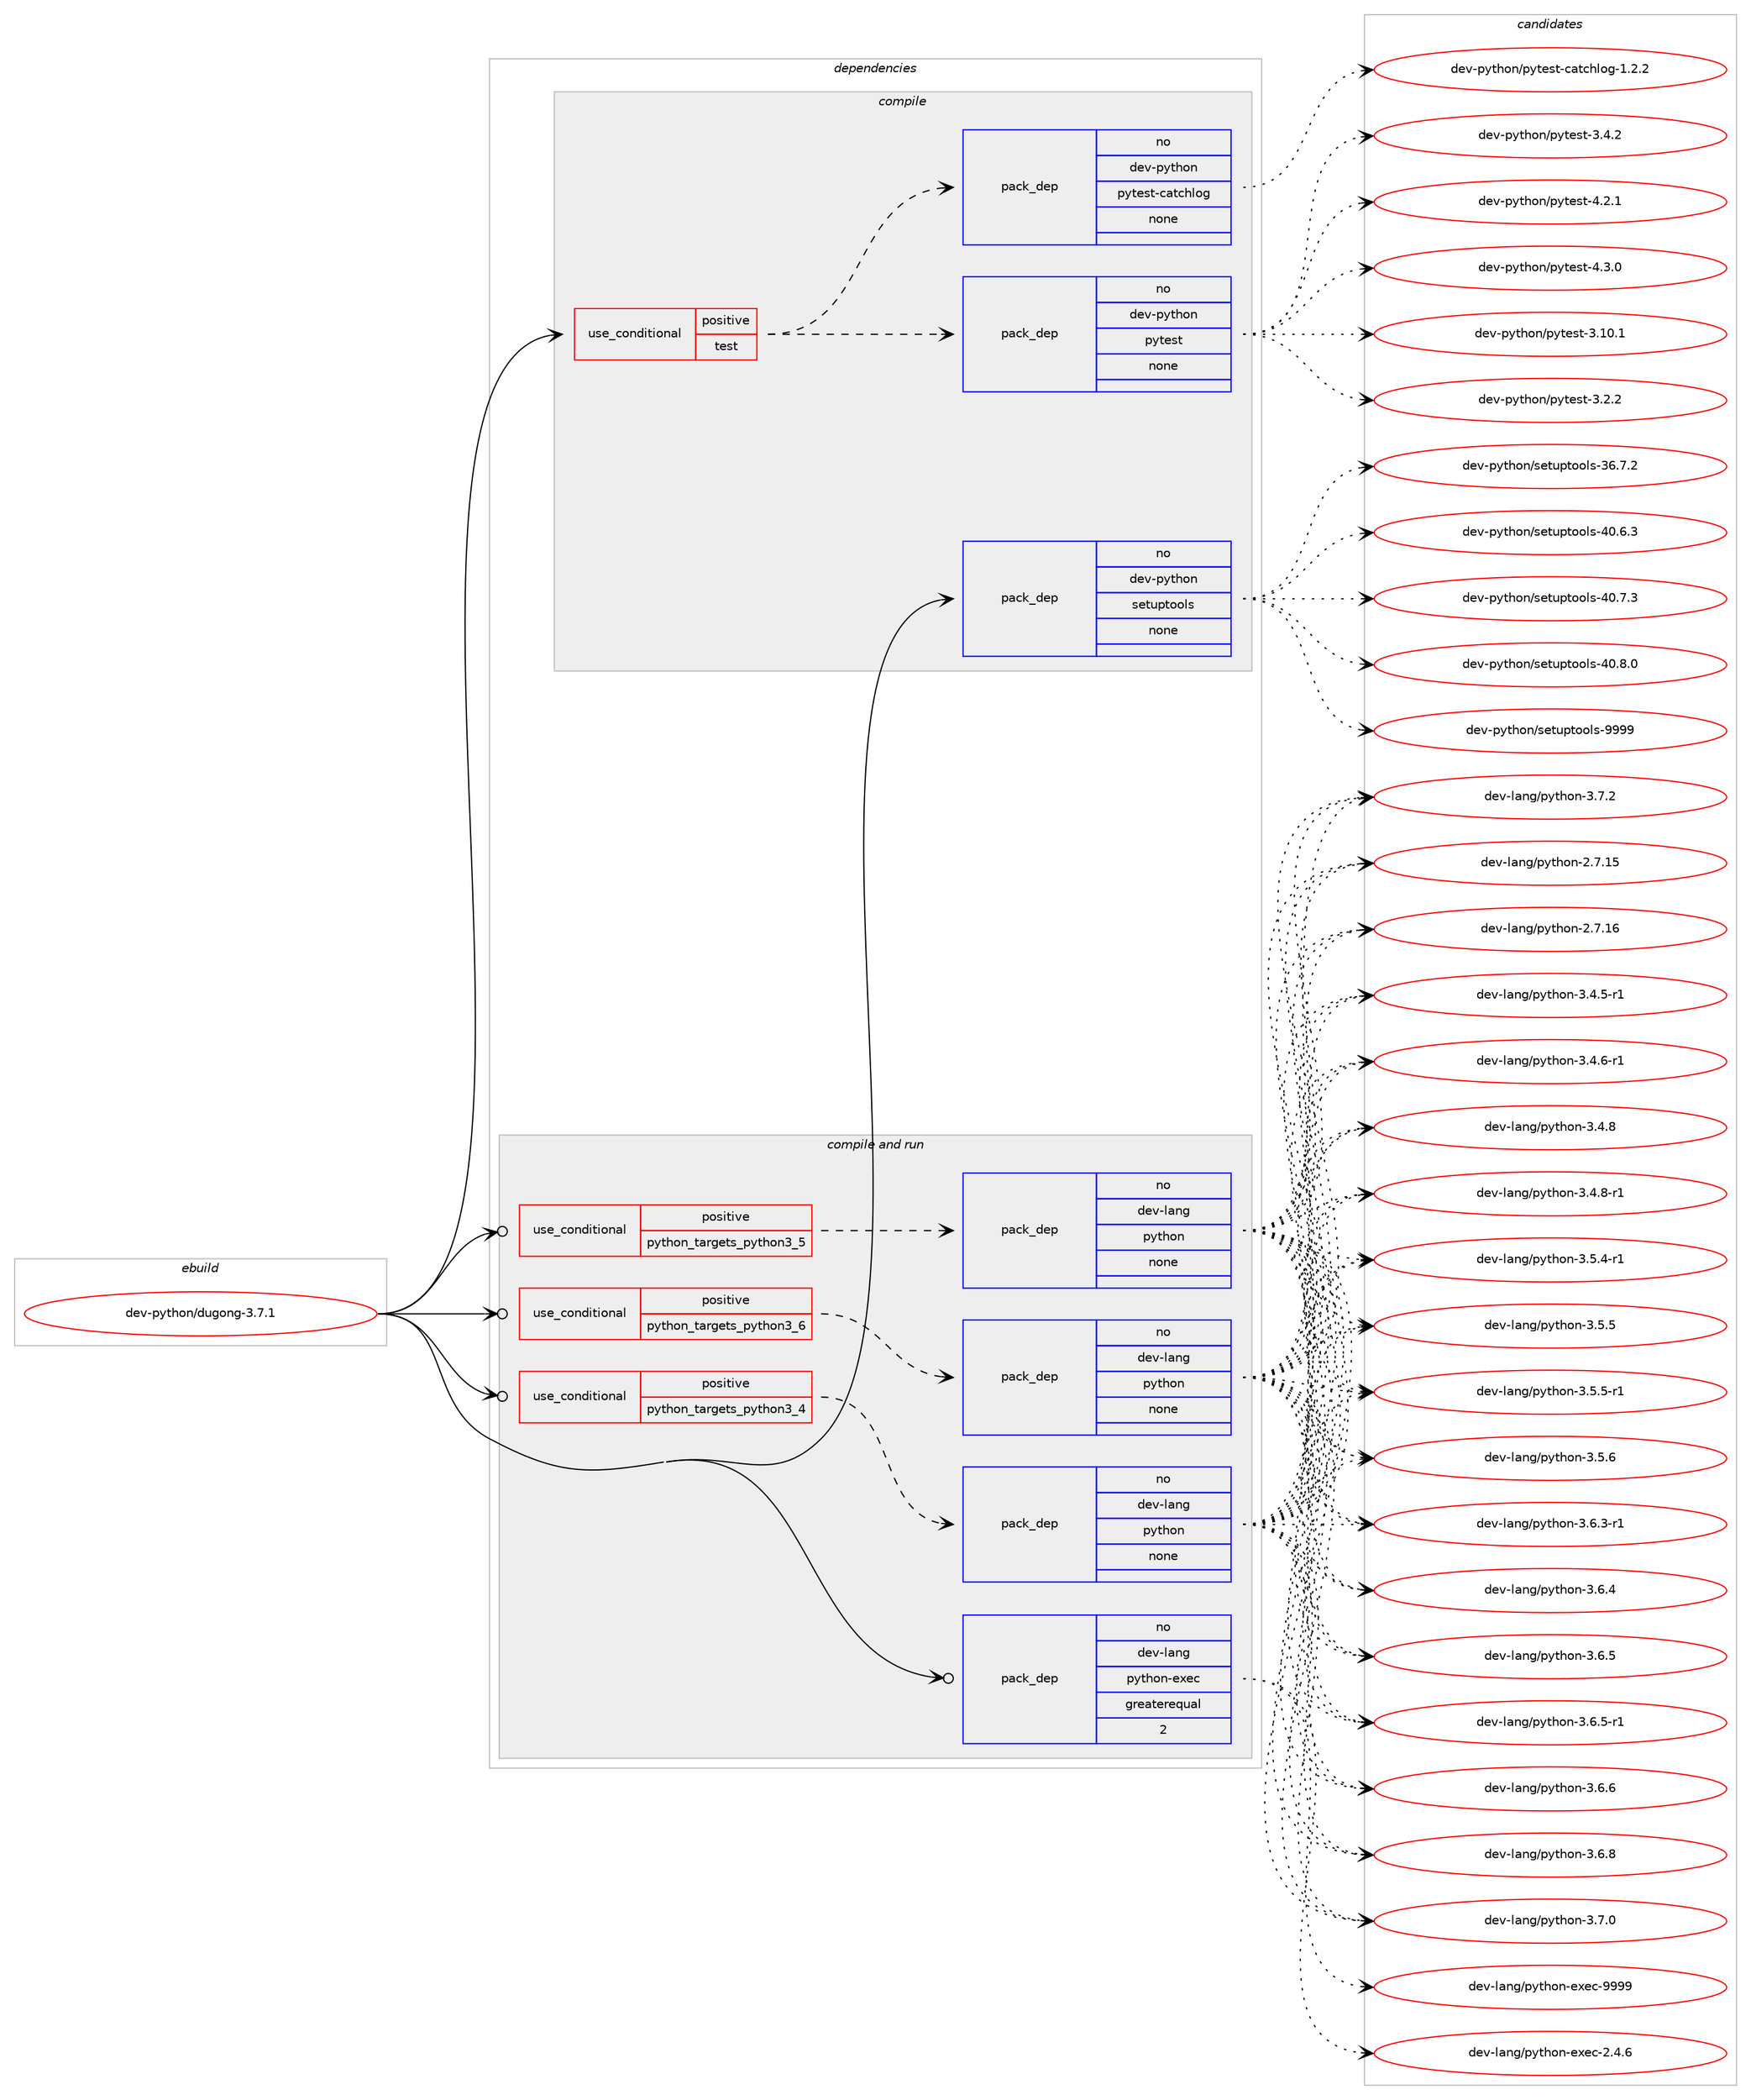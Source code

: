 digraph prolog {

# *************
# Graph options
# *************

newrank=true;
concentrate=true;
compound=true;
graph [rankdir=LR,fontname=Helvetica,fontsize=10,ranksep=1.5];#, ranksep=2.5, nodesep=0.2];
edge  [arrowhead=vee];
node  [fontname=Helvetica,fontsize=10];

# **********
# The ebuild
# **********

subgraph cluster_leftcol {
color=gray;
rank=same;
label=<<i>ebuild</i>>;
id [label="dev-python/dugong-3.7.1", color=red, width=4, href="../dev-python/dugong-3.7.1.svg"];
}

# ****************
# The dependencies
# ****************

subgraph cluster_midcol {
color=gray;
label=<<i>dependencies</i>>;
subgraph cluster_compile {
fillcolor="#eeeeee";
style=filled;
label=<<i>compile</i>>;
subgraph cond373712 {
dependency1407266 [label=<<TABLE BORDER="0" CELLBORDER="1" CELLSPACING="0" CELLPADDING="4"><TR><TD ROWSPAN="3" CELLPADDING="10">use_conditional</TD></TR><TR><TD>positive</TD></TR><TR><TD>test</TD></TR></TABLE>>, shape=none, color=red];
subgraph pack1010298 {
dependency1407267 [label=<<TABLE BORDER="0" CELLBORDER="1" CELLSPACING="0" CELLPADDING="4" WIDTH="220"><TR><TD ROWSPAN="6" CELLPADDING="30">pack_dep</TD></TR><TR><TD WIDTH="110">no</TD></TR><TR><TD>dev-python</TD></TR><TR><TD>pytest</TD></TR><TR><TD>none</TD></TR><TR><TD></TD></TR></TABLE>>, shape=none, color=blue];
}
dependency1407266:e -> dependency1407267:w [weight=20,style="dashed",arrowhead="vee"];
subgraph pack1010299 {
dependency1407268 [label=<<TABLE BORDER="0" CELLBORDER="1" CELLSPACING="0" CELLPADDING="4" WIDTH="220"><TR><TD ROWSPAN="6" CELLPADDING="30">pack_dep</TD></TR><TR><TD WIDTH="110">no</TD></TR><TR><TD>dev-python</TD></TR><TR><TD>pytest-catchlog</TD></TR><TR><TD>none</TD></TR><TR><TD></TD></TR></TABLE>>, shape=none, color=blue];
}
dependency1407266:e -> dependency1407268:w [weight=20,style="dashed",arrowhead="vee"];
}
id:e -> dependency1407266:w [weight=20,style="solid",arrowhead="vee"];
subgraph pack1010300 {
dependency1407269 [label=<<TABLE BORDER="0" CELLBORDER="1" CELLSPACING="0" CELLPADDING="4" WIDTH="220"><TR><TD ROWSPAN="6" CELLPADDING="30">pack_dep</TD></TR><TR><TD WIDTH="110">no</TD></TR><TR><TD>dev-python</TD></TR><TR><TD>setuptools</TD></TR><TR><TD>none</TD></TR><TR><TD></TD></TR></TABLE>>, shape=none, color=blue];
}
id:e -> dependency1407269:w [weight=20,style="solid",arrowhead="vee"];
}
subgraph cluster_compileandrun {
fillcolor="#eeeeee";
style=filled;
label=<<i>compile and run</i>>;
subgraph cond373713 {
dependency1407270 [label=<<TABLE BORDER="0" CELLBORDER="1" CELLSPACING="0" CELLPADDING="4"><TR><TD ROWSPAN="3" CELLPADDING="10">use_conditional</TD></TR><TR><TD>positive</TD></TR><TR><TD>python_targets_python3_4</TD></TR></TABLE>>, shape=none, color=red];
subgraph pack1010301 {
dependency1407271 [label=<<TABLE BORDER="0" CELLBORDER="1" CELLSPACING="0" CELLPADDING="4" WIDTH="220"><TR><TD ROWSPAN="6" CELLPADDING="30">pack_dep</TD></TR><TR><TD WIDTH="110">no</TD></TR><TR><TD>dev-lang</TD></TR><TR><TD>python</TD></TR><TR><TD>none</TD></TR><TR><TD></TD></TR></TABLE>>, shape=none, color=blue];
}
dependency1407270:e -> dependency1407271:w [weight=20,style="dashed",arrowhead="vee"];
}
id:e -> dependency1407270:w [weight=20,style="solid",arrowhead="odotvee"];
subgraph cond373714 {
dependency1407272 [label=<<TABLE BORDER="0" CELLBORDER="1" CELLSPACING="0" CELLPADDING="4"><TR><TD ROWSPAN="3" CELLPADDING="10">use_conditional</TD></TR><TR><TD>positive</TD></TR><TR><TD>python_targets_python3_5</TD></TR></TABLE>>, shape=none, color=red];
subgraph pack1010302 {
dependency1407273 [label=<<TABLE BORDER="0" CELLBORDER="1" CELLSPACING="0" CELLPADDING="4" WIDTH="220"><TR><TD ROWSPAN="6" CELLPADDING="30">pack_dep</TD></TR><TR><TD WIDTH="110">no</TD></TR><TR><TD>dev-lang</TD></TR><TR><TD>python</TD></TR><TR><TD>none</TD></TR><TR><TD></TD></TR></TABLE>>, shape=none, color=blue];
}
dependency1407272:e -> dependency1407273:w [weight=20,style="dashed",arrowhead="vee"];
}
id:e -> dependency1407272:w [weight=20,style="solid",arrowhead="odotvee"];
subgraph cond373715 {
dependency1407274 [label=<<TABLE BORDER="0" CELLBORDER="1" CELLSPACING="0" CELLPADDING="4"><TR><TD ROWSPAN="3" CELLPADDING="10">use_conditional</TD></TR><TR><TD>positive</TD></TR><TR><TD>python_targets_python3_6</TD></TR></TABLE>>, shape=none, color=red];
subgraph pack1010303 {
dependency1407275 [label=<<TABLE BORDER="0" CELLBORDER="1" CELLSPACING="0" CELLPADDING="4" WIDTH="220"><TR><TD ROWSPAN="6" CELLPADDING="30">pack_dep</TD></TR><TR><TD WIDTH="110">no</TD></TR><TR><TD>dev-lang</TD></TR><TR><TD>python</TD></TR><TR><TD>none</TD></TR><TR><TD></TD></TR></TABLE>>, shape=none, color=blue];
}
dependency1407274:e -> dependency1407275:w [weight=20,style="dashed",arrowhead="vee"];
}
id:e -> dependency1407274:w [weight=20,style="solid",arrowhead="odotvee"];
subgraph pack1010304 {
dependency1407276 [label=<<TABLE BORDER="0" CELLBORDER="1" CELLSPACING="0" CELLPADDING="4" WIDTH="220"><TR><TD ROWSPAN="6" CELLPADDING="30">pack_dep</TD></TR><TR><TD WIDTH="110">no</TD></TR><TR><TD>dev-lang</TD></TR><TR><TD>python-exec</TD></TR><TR><TD>greaterequal</TD></TR><TR><TD>2</TD></TR></TABLE>>, shape=none, color=blue];
}
id:e -> dependency1407276:w [weight=20,style="solid",arrowhead="odotvee"];
}
subgraph cluster_run {
fillcolor="#eeeeee";
style=filled;
label=<<i>run</i>>;
}
}

# **************
# The candidates
# **************

subgraph cluster_choices {
rank=same;
color=gray;
label=<<i>candidates</i>>;

subgraph choice1010298 {
color=black;
nodesep=1;
choice100101118451121211161041111104711212111610111511645514649484649 [label="dev-python/pytest-3.10.1", color=red, width=4,href="../dev-python/pytest-3.10.1.svg"];
choice1001011184511212111610411111047112121116101115116455146504650 [label="dev-python/pytest-3.2.2", color=red, width=4,href="../dev-python/pytest-3.2.2.svg"];
choice1001011184511212111610411111047112121116101115116455146524650 [label="dev-python/pytest-3.4.2", color=red, width=4,href="../dev-python/pytest-3.4.2.svg"];
choice1001011184511212111610411111047112121116101115116455246504649 [label="dev-python/pytest-4.2.1", color=red, width=4,href="../dev-python/pytest-4.2.1.svg"];
choice1001011184511212111610411111047112121116101115116455246514648 [label="dev-python/pytest-4.3.0", color=red, width=4,href="../dev-python/pytest-4.3.0.svg"];
dependency1407267:e -> choice100101118451121211161041111104711212111610111511645514649484649:w [style=dotted,weight="100"];
dependency1407267:e -> choice1001011184511212111610411111047112121116101115116455146504650:w [style=dotted,weight="100"];
dependency1407267:e -> choice1001011184511212111610411111047112121116101115116455146524650:w [style=dotted,weight="100"];
dependency1407267:e -> choice1001011184511212111610411111047112121116101115116455246504649:w [style=dotted,weight="100"];
dependency1407267:e -> choice1001011184511212111610411111047112121116101115116455246514648:w [style=dotted,weight="100"];
}
subgraph choice1010299 {
color=black;
nodesep=1;
choice100101118451121211161041111104711212111610111511645999711699104108111103454946504650 [label="dev-python/pytest-catchlog-1.2.2", color=red, width=4,href="../dev-python/pytest-catchlog-1.2.2.svg"];
dependency1407268:e -> choice100101118451121211161041111104711212111610111511645999711699104108111103454946504650:w [style=dotted,weight="100"];
}
subgraph choice1010300 {
color=black;
nodesep=1;
choice100101118451121211161041111104711510111611711211611111110811545515446554650 [label="dev-python/setuptools-36.7.2", color=red, width=4,href="../dev-python/setuptools-36.7.2.svg"];
choice100101118451121211161041111104711510111611711211611111110811545524846544651 [label="dev-python/setuptools-40.6.3", color=red, width=4,href="../dev-python/setuptools-40.6.3.svg"];
choice100101118451121211161041111104711510111611711211611111110811545524846554651 [label="dev-python/setuptools-40.7.3", color=red, width=4,href="../dev-python/setuptools-40.7.3.svg"];
choice100101118451121211161041111104711510111611711211611111110811545524846564648 [label="dev-python/setuptools-40.8.0", color=red, width=4,href="../dev-python/setuptools-40.8.0.svg"];
choice10010111845112121116104111110471151011161171121161111111081154557575757 [label="dev-python/setuptools-9999", color=red, width=4,href="../dev-python/setuptools-9999.svg"];
dependency1407269:e -> choice100101118451121211161041111104711510111611711211611111110811545515446554650:w [style=dotted,weight="100"];
dependency1407269:e -> choice100101118451121211161041111104711510111611711211611111110811545524846544651:w [style=dotted,weight="100"];
dependency1407269:e -> choice100101118451121211161041111104711510111611711211611111110811545524846554651:w [style=dotted,weight="100"];
dependency1407269:e -> choice100101118451121211161041111104711510111611711211611111110811545524846564648:w [style=dotted,weight="100"];
dependency1407269:e -> choice10010111845112121116104111110471151011161171121161111111081154557575757:w [style=dotted,weight="100"];
}
subgraph choice1010301 {
color=black;
nodesep=1;
choice10010111845108971101034711212111610411111045504655464953 [label="dev-lang/python-2.7.15", color=red, width=4,href="../dev-lang/python-2.7.15.svg"];
choice10010111845108971101034711212111610411111045504655464954 [label="dev-lang/python-2.7.16", color=red, width=4,href="../dev-lang/python-2.7.16.svg"];
choice1001011184510897110103471121211161041111104551465246534511449 [label="dev-lang/python-3.4.5-r1", color=red, width=4,href="../dev-lang/python-3.4.5-r1.svg"];
choice1001011184510897110103471121211161041111104551465246544511449 [label="dev-lang/python-3.4.6-r1", color=red, width=4,href="../dev-lang/python-3.4.6-r1.svg"];
choice100101118451089711010347112121116104111110455146524656 [label="dev-lang/python-3.4.8", color=red, width=4,href="../dev-lang/python-3.4.8.svg"];
choice1001011184510897110103471121211161041111104551465246564511449 [label="dev-lang/python-3.4.8-r1", color=red, width=4,href="../dev-lang/python-3.4.8-r1.svg"];
choice1001011184510897110103471121211161041111104551465346524511449 [label="dev-lang/python-3.5.4-r1", color=red, width=4,href="../dev-lang/python-3.5.4-r1.svg"];
choice100101118451089711010347112121116104111110455146534653 [label="dev-lang/python-3.5.5", color=red, width=4,href="../dev-lang/python-3.5.5.svg"];
choice1001011184510897110103471121211161041111104551465346534511449 [label="dev-lang/python-3.5.5-r1", color=red, width=4,href="../dev-lang/python-3.5.5-r1.svg"];
choice100101118451089711010347112121116104111110455146534654 [label="dev-lang/python-3.5.6", color=red, width=4,href="../dev-lang/python-3.5.6.svg"];
choice1001011184510897110103471121211161041111104551465446514511449 [label="dev-lang/python-3.6.3-r1", color=red, width=4,href="../dev-lang/python-3.6.3-r1.svg"];
choice100101118451089711010347112121116104111110455146544652 [label="dev-lang/python-3.6.4", color=red, width=4,href="../dev-lang/python-3.6.4.svg"];
choice100101118451089711010347112121116104111110455146544653 [label="dev-lang/python-3.6.5", color=red, width=4,href="../dev-lang/python-3.6.5.svg"];
choice1001011184510897110103471121211161041111104551465446534511449 [label="dev-lang/python-3.6.5-r1", color=red, width=4,href="../dev-lang/python-3.6.5-r1.svg"];
choice100101118451089711010347112121116104111110455146544654 [label="dev-lang/python-3.6.6", color=red, width=4,href="../dev-lang/python-3.6.6.svg"];
choice100101118451089711010347112121116104111110455146544656 [label="dev-lang/python-3.6.8", color=red, width=4,href="../dev-lang/python-3.6.8.svg"];
choice100101118451089711010347112121116104111110455146554648 [label="dev-lang/python-3.7.0", color=red, width=4,href="../dev-lang/python-3.7.0.svg"];
choice100101118451089711010347112121116104111110455146554650 [label="dev-lang/python-3.7.2", color=red, width=4,href="../dev-lang/python-3.7.2.svg"];
dependency1407271:e -> choice10010111845108971101034711212111610411111045504655464953:w [style=dotted,weight="100"];
dependency1407271:e -> choice10010111845108971101034711212111610411111045504655464954:w [style=dotted,weight="100"];
dependency1407271:e -> choice1001011184510897110103471121211161041111104551465246534511449:w [style=dotted,weight="100"];
dependency1407271:e -> choice1001011184510897110103471121211161041111104551465246544511449:w [style=dotted,weight="100"];
dependency1407271:e -> choice100101118451089711010347112121116104111110455146524656:w [style=dotted,weight="100"];
dependency1407271:e -> choice1001011184510897110103471121211161041111104551465246564511449:w [style=dotted,weight="100"];
dependency1407271:e -> choice1001011184510897110103471121211161041111104551465346524511449:w [style=dotted,weight="100"];
dependency1407271:e -> choice100101118451089711010347112121116104111110455146534653:w [style=dotted,weight="100"];
dependency1407271:e -> choice1001011184510897110103471121211161041111104551465346534511449:w [style=dotted,weight="100"];
dependency1407271:e -> choice100101118451089711010347112121116104111110455146534654:w [style=dotted,weight="100"];
dependency1407271:e -> choice1001011184510897110103471121211161041111104551465446514511449:w [style=dotted,weight="100"];
dependency1407271:e -> choice100101118451089711010347112121116104111110455146544652:w [style=dotted,weight="100"];
dependency1407271:e -> choice100101118451089711010347112121116104111110455146544653:w [style=dotted,weight="100"];
dependency1407271:e -> choice1001011184510897110103471121211161041111104551465446534511449:w [style=dotted,weight="100"];
dependency1407271:e -> choice100101118451089711010347112121116104111110455146544654:w [style=dotted,weight="100"];
dependency1407271:e -> choice100101118451089711010347112121116104111110455146544656:w [style=dotted,weight="100"];
dependency1407271:e -> choice100101118451089711010347112121116104111110455146554648:w [style=dotted,weight="100"];
dependency1407271:e -> choice100101118451089711010347112121116104111110455146554650:w [style=dotted,weight="100"];
}
subgraph choice1010302 {
color=black;
nodesep=1;
choice10010111845108971101034711212111610411111045504655464953 [label="dev-lang/python-2.7.15", color=red, width=4,href="../dev-lang/python-2.7.15.svg"];
choice10010111845108971101034711212111610411111045504655464954 [label="dev-lang/python-2.7.16", color=red, width=4,href="../dev-lang/python-2.7.16.svg"];
choice1001011184510897110103471121211161041111104551465246534511449 [label="dev-lang/python-3.4.5-r1", color=red, width=4,href="../dev-lang/python-3.4.5-r1.svg"];
choice1001011184510897110103471121211161041111104551465246544511449 [label="dev-lang/python-3.4.6-r1", color=red, width=4,href="../dev-lang/python-3.4.6-r1.svg"];
choice100101118451089711010347112121116104111110455146524656 [label="dev-lang/python-3.4.8", color=red, width=4,href="../dev-lang/python-3.4.8.svg"];
choice1001011184510897110103471121211161041111104551465246564511449 [label="dev-lang/python-3.4.8-r1", color=red, width=4,href="../dev-lang/python-3.4.8-r1.svg"];
choice1001011184510897110103471121211161041111104551465346524511449 [label="dev-lang/python-3.5.4-r1", color=red, width=4,href="../dev-lang/python-3.5.4-r1.svg"];
choice100101118451089711010347112121116104111110455146534653 [label="dev-lang/python-3.5.5", color=red, width=4,href="../dev-lang/python-3.5.5.svg"];
choice1001011184510897110103471121211161041111104551465346534511449 [label="dev-lang/python-3.5.5-r1", color=red, width=4,href="../dev-lang/python-3.5.5-r1.svg"];
choice100101118451089711010347112121116104111110455146534654 [label="dev-lang/python-3.5.6", color=red, width=4,href="../dev-lang/python-3.5.6.svg"];
choice1001011184510897110103471121211161041111104551465446514511449 [label="dev-lang/python-3.6.3-r1", color=red, width=4,href="../dev-lang/python-3.6.3-r1.svg"];
choice100101118451089711010347112121116104111110455146544652 [label="dev-lang/python-3.6.4", color=red, width=4,href="../dev-lang/python-3.6.4.svg"];
choice100101118451089711010347112121116104111110455146544653 [label="dev-lang/python-3.6.5", color=red, width=4,href="../dev-lang/python-3.6.5.svg"];
choice1001011184510897110103471121211161041111104551465446534511449 [label="dev-lang/python-3.6.5-r1", color=red, width=4,href="../dev-lang/python-3.6.5-r1.svg"];
choice100101118451089711010347112121116104111110455146544654 [label="dev-lang/python-3.6.6", color=red, width=4,href="../dev-lang/python-3.6.6.svg"];
choice100101118451089711010347112121116104111110455146544656 [label="dev-lang/python-3.6.8", color=red, width=4,href="../dev-lang/python-3.6.8.svg"];
choice100101118451089711010347112121116104111110455146554648 [label="dev-lang/python-3.7.0", color=red, width=4,href="../dev-lang/python-3.7.0.svg"];
choice100101118451089711010347112121116104111110455146554650 [label="dev-lang/python-3.7.2", color=red, width=4,href="../dev-lang/python-3.7.2.svg"];
dependency1407273:e -> choice10010111845108971101034711212111610411111045504655464953:w [style=dotted,weight="100"];
dependency1407273:e -> choice10010111845108971101034711212111610411111045504655464954:w [style=dotted,weight="100"];
dependency1407273:e -> choice1001011184510897110103471121211161041111104551465246534511449:w [style=dotted,weight="100"];
dependency1407273:e -> choice1001011184510897110103471121211161041111104551465246544511449:w [style=dotted,weight="100"];
dependency1407273:e -> choice100101118451089711010347112121116104111110455146524656:w [style=dotted,weight="100"];
dependency1407273:e -> choice1001011184510897110103471121211161041111104551465246564511449:w [style=dotted,weight="100"];
dependency1407273:e -> choice1001011184510897110103471121211161041111104551465346524511449:w [style=dotted,weight="100"];
dependency1407273:e -> choice100101118451089711010347112121116104111110455146534653:w [style=dotted,weight="100"];
dependency1407273:e -> choice1001011184510897110103471121211161041111104551465346534511449:w [style=dotted,weight="100"];
dependency1407273:e -> choice100101118451089711010347112121116104111110455146534654:w [style=dotted,weight="100"];
dependency1407273:e -> choice1001011184510897110103471121211161041111104551465446514511449:w [style=dotted,weight="100"];
dependency1407273:e -> choice100101118451089711010347112121116104111110455146544652:w [style=dotted,weight="100"];
dependency1407273:e -> choice100101118451089711010347112121116104111110455146544653:w [style=dotted,weight="100"];
dependency1407273:e -> choice1001011184510897110103471121211161041111104551465446534511449:w [style=dotted,weight="100"];
dependency1407273:e -> choice100101118451089711010347112121116104111110455146544654:w [style=dotted,weight="100"];
dependency1407273:e -> choice100101118451089711010347112121116104111110455146544656:w [style=dotted,weight="100"];
dependency1407273:e -> choice100101118451089711010347112121116104111110455146554648:w [style=dotted,weight="100"];
dependency1407273:e -> choice100101118451089711010347112121116104111110455146554650:w [style=dotted,weight="100"];
}
subgraph choice1010303 {
color=black;
nodesep=1;
choice10010111845108971101034711212111610411111045504655464953 [label="dev-lang/python-2.7.15", color=red, width=4,href="../dev-lang/python-2.7.15.svg"];
choice10010111845108971101034711212111610411111045504655464954 [label="dev-lang/python-2.7.16", color=red, width=4,href="../dev-lang/python-2.7.16.svg"];
choice1001011184510897110103471121211161041111104551465246534511449 [label="dev-lang/python-3.4.5-r1", color=red, width=4,href="../dev-lang/python-3.4.5-r1.svg"];
choice1001011184510897110103471121211161041111104551465246544511449 [label="dev-lang/python-3.4.6-r1", color=red, width=4,href="../dev-lang/python-3.4.6-r1.svg"];
choice100101118451089711010347112121116104111110455146524656 [label="dev-lang/python-3.4.8", color=red, width=4,href="../dev-lang/python-3.4.8.svg"];
choice1001011184510897110103471121211161041111104551465246564511449 [label="dev-lang/python-3.4.8-r1", color=red, width=4,href="../dev-lang/python-3.4.8-r1.svg"];
choice1001011184510897110103471121211161041111104551465346524511449 [label="dev-lang/python-3.5.4-r1", color=red, width=4,href="../dev-lang/python-3.5.4-r1.svg"];
choice100101118451089711010347112121116104111110455146534653 [label="dev-lang/python-3.5.5", color=red, width=4,href="../dev-lang/python-3.5.5.svg"];
choice1001011184510897110103471121211161041111104551465346534511449 [label="dev-lang/python-3.5.5-r1", color=red, width=4,href="../dev-lang/python-3.5.5-r1.svg"];
choice100101118451089711010347112121116104111110455146534654 [label="dev-lang/python-3.5.6", color=red, width=4,href="../dev-lang/python-3.5.6.svg"];
choice1001011184510897110103471121211161041111104551465446514511449 [label="dev-lang/python-3.6.3-r1", color=red, width=4,href="../dev-lang/python-3.6.3-r1.svg"];
choice100101118451089711010347112121116104111110455146544652 [label="dev-lang/python-3.6.4", color=red, width=4,href="../dev-lang/python-3.6.4.svg"];
choice100101118451089711010347112121116104111110455146544653 [label="dev-lang/python-3.6.5", color=red, width=4,href="../dev-lang/python-3.6.5.svg"];
choice1001011184510897110103471121211161041111104551465446534511449 [label="dev-lang/python-3.6.5-r1", color=red, width=4,href="../dev-lang/python-3.6.5-r1.svg"];
choice100101118451089711010347112121116104111110455146544654 [label="dev-lang/python-3.6.6", color=red, width=4,href="../dev-lang/python-3.6.6.svg"];
choice100101118451089711010347112121116104111110455146544656 [label="dev-lang/python-3.6.8", color=red, width=4,href="../dev-lang/python-3.6.8.svg"];
choice100101118451089711010347112121116104111110455146554648 [label="dev-lang/python-3.7.0", color=red, width=4,href="../dev-lang/python-3.7.0.svg"];
choice100101118451089711010347112121116104111110455146554650 [label="dev-lang/python-3.7.2", color=red, width=4,href="../dev-lang/python-3.7.2.svg"];
dependency1407275:e -> choice10010111845108971101034711212111610411111045504655464953:w [style=dotted,weight="100"];
dependency1407275:e -> choice10010111845108971101034711212111610411111045504655464954:w [style=dotted,weight="100"];
dependency1407275:e -> choice1001011184510897110103471121211161041111104551465246534511449:w [style=dotted,weight="100"];
dependency1407275:e -> choice1001011184510897110103471121211161041111104551465246544511449:w [style=dotted,weight="100"];
dependency1407275:e -> choice100101118451089711010347112121116104111110455146524656:w [style=dotted,weight="100"];
dependency1407275:e -> choice1001011184510897110103471121211161041111104551465246564511449:w [style=dotted,weight="100"];
dependency1407275:e -> choice1001011184510897110103471121211161041111104551465346524511449:w [style=dotted,weight="100"];
dependency1407275:e -> choice100101118451089711010347112121116104111110455146534653:w [style=dotted,weight="100"];
dependency1407275:e -> choice1001011184510897110103471121211161041111104551465346534511449:w [style=dotted,weight="100"];
dependency1407275:e -> choice100101118451089711010347112121116104111110455146534654:w [style=dotted,weight="100"];
dependency1407275:e -> choice1001011184510897110103471121211161041111104551465446514511449:w [style=dotted,weight="100"];
dependency1407275:e -> choice100101118451089711010347112121116104111110455146544652:w [style=dotted,weight="100"];
dependency1407275:e -> choice100101118451089711010347112121116104111110455146544653:w [style=dotted,weight="100"];
dependency1407275:e -> choice1001011184510897110103471121211161041111104551465446534511449:w [style=dotted,weight="100"];
dependency1407275:e -> choice100101118451089711010347112121116104111110455146544654:w [style=dotted,weight="100"];
dependency1407275:e -> choice100101118451089711010347112121116104111110455146544656:w [style=dotted,weight="100"];
dependency1407275:e -> choice100101118451089711010347112121116104111110455146554648:w [style=dotted,weight="100"];
dependency1407275:e -> choice100101118451089711010347112121116104111110455146554650:w [style=dotted,weight="100"];
}
subgraph choice1010304 {
color=black;
nodesep=1;
choice1001011184510897110103471121211161041111104510112010199455046524654 [label="dev-lang/python-exec-2.4.6", color=red, width=4,href="../dev-lang/python-exec-2.4.6.svg"];
choice10010111845108971101034711212111610411111045101120101994557575757 [label="dev-lang/python-exec-9999", color=red, width=4,href="../dev-lang/python-exec-9999.svg"];
dependency1407276:e -> choice1001011184510897110103471121211161041111104510112010199455046524654:w [style=dotted,weight="100"];
dependency1407276:e -> choice10010111845108971101034711212111610411111045101120101994557575757:w [style=dotted,weight="100"];
}
}

}
